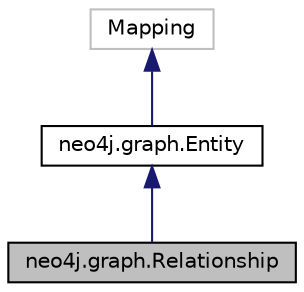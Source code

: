 digraph "neo4j.graph.Relationship"
{
 // LATEX_PDF_SIZE
  edge [fontname="Helvetica",fontsize="10",labelfontname="Helvetica",labelfontsize="10"];
  node [fontname="Helvetica",fontsize="10",shape=record];
  Node1 [label="neo4j.graph.Relationship",height=0.2,width=0.4,color="black", fillcolor="grey75", style="filled", fontcolor="black",tooltip=" "];
  Node2 -> Node1 [dir="back",color="midnightblue",fontsize="10",style="solid",fontname="Helvetica"];
  Node2 [label="neo4j.graph.Entity",height=0.2,width=0.4,color="black", fillcolor="white", style="filled",URL="$classneo4j_1_1graph_1_1_entity.html",tooltip=" "];
  Node3 -> Node2 [dir="back",color="midnightblue",fontsize="10",style="solid",fontname="Helvetica"];
  Node3 [label="Mapping",height=0.2,width=0.4,color="grey75", fillcolor="white", style="filled",tooltip=" "];
}
